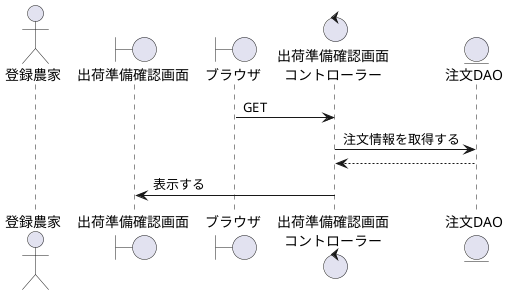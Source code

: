 @startuml 出荷準備確認画面を表示

actor    "登録農家" as account
boundary "出荷準備確認画面" as Mypage
boundary "ブラウザ" as brz
control  "出荷準備確認画面\nコントローラー" as Acquisition_c
entity   "注文DAO" as Account

'-------------------------------------------------------------------------------------------

brz -> Acquisition_c : GET
Acquisition_c -> Account : 注文情報を取得する
Acquisition_c <-- Account
Mypage <- Acquisition_c : 表示する

@enduml